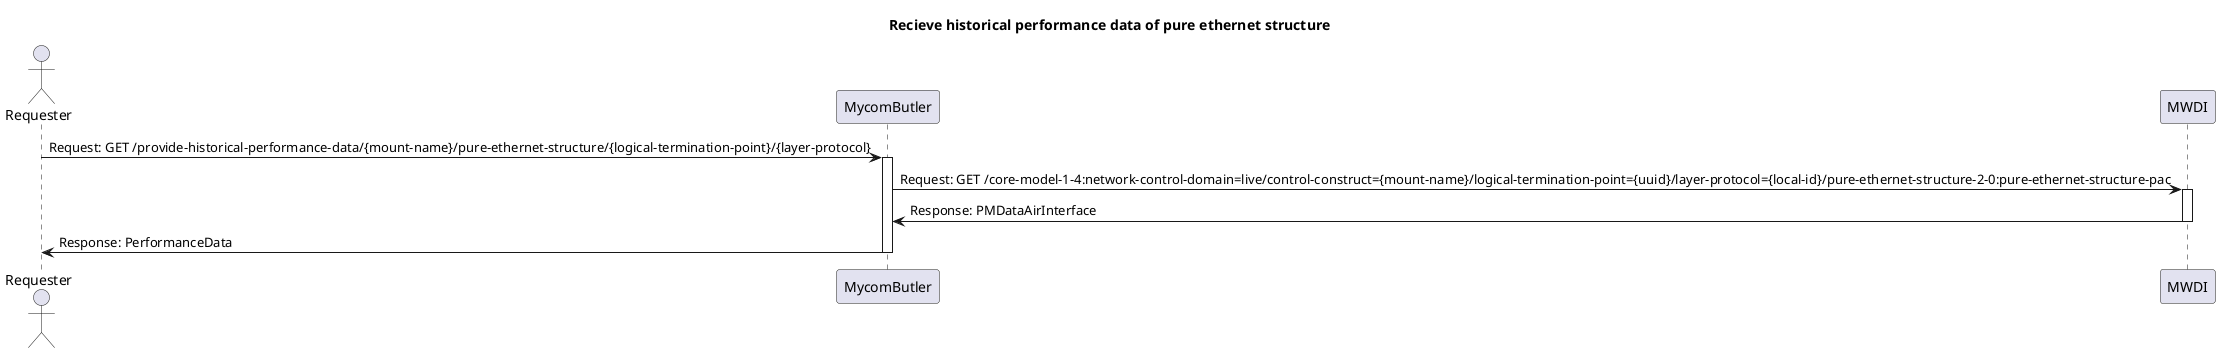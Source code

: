 @startuml Recieve_PM_data_pure_ethernet_structure
title "Recieve historical performance data of pure ethernet structure"

actor Requester
participant MycomButler
participant MWDI

Requester -> MycomButler: Request: GET /provide-historical-performance-data/{mount-name}/pure-ethernet-structure/{logical-termination-point}/{layer-protocol}

activate MycomButler
MycomButler -> MWDI: Request: GET /core-model-1-4:network-control-domain=live/control-construct={mount-name}/logical-termination-point={uuid}/layer-protocol={local-id}/pure-ethernet-structure-2-0:pure-ethernet-structure-pac

activate MWDI
MWDI -> MycomButler: Response: PMDataAirInterface

deactivate MWDI
MycomButler -> Requester: Response: PerformanceData

deactivate MycomButler

@enduml
